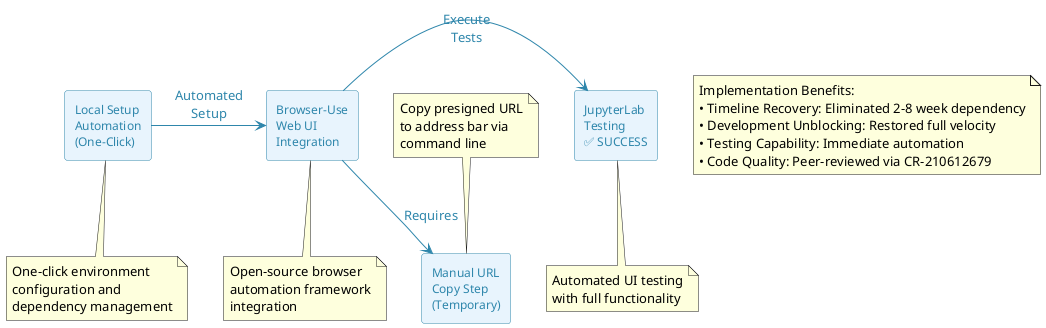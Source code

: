 @startuml Solution Architecture

skinparam backgroundColor #FFFFFF
skinparam componentStyle rectangle
skinparam rectangle {
    BackgroundColor #E8F4FD
    BorderColor #2E86AB
    FontColor #2E86AB
    FontSize 12
}

skinparam arrow {
    Color #2E86AB
    FontColor #2E86AB
}

rectangle "Local Setup\nAutomation\n(One-Click)" as LocalSetup
note bottom of LocalSetup : One-click environment\nconfiguration and\ndependency management

rectangle "Browser-Use\nWeb UI\nIntegration" as BrowserUse
note bottom of BrowserUse : Open-source browser\nautomation framework\nintegration

rectangle "JupyterLab\nTesting\n✅ SUCCESS" as JupyterLab
note bottom of JupyterLab : Automated UI testing\nwith full functionality

rectangle "Manual URL\nCopy Step\n(Temporary)" as ManualStep
note top of ManualStep : Copy presigned URL\nto address bar via\ncommand line

LocalSetup -right-> BrowserUse : "Automated\nSetup"
BrowserUse -right-> JupyterLab : "Execute\nTests"
BrowserUse -down-> ManualStep : "Requires"

note as N1
Implementation Benefits:
• Timeline Recovery: Eliminated 2-8 week dependency
• Development Unblocking: Restored full velocity
• Testing Capability: Immediate automation
• Code Quality: Peer-reviewed via CR-210612679
end note

@enduml
